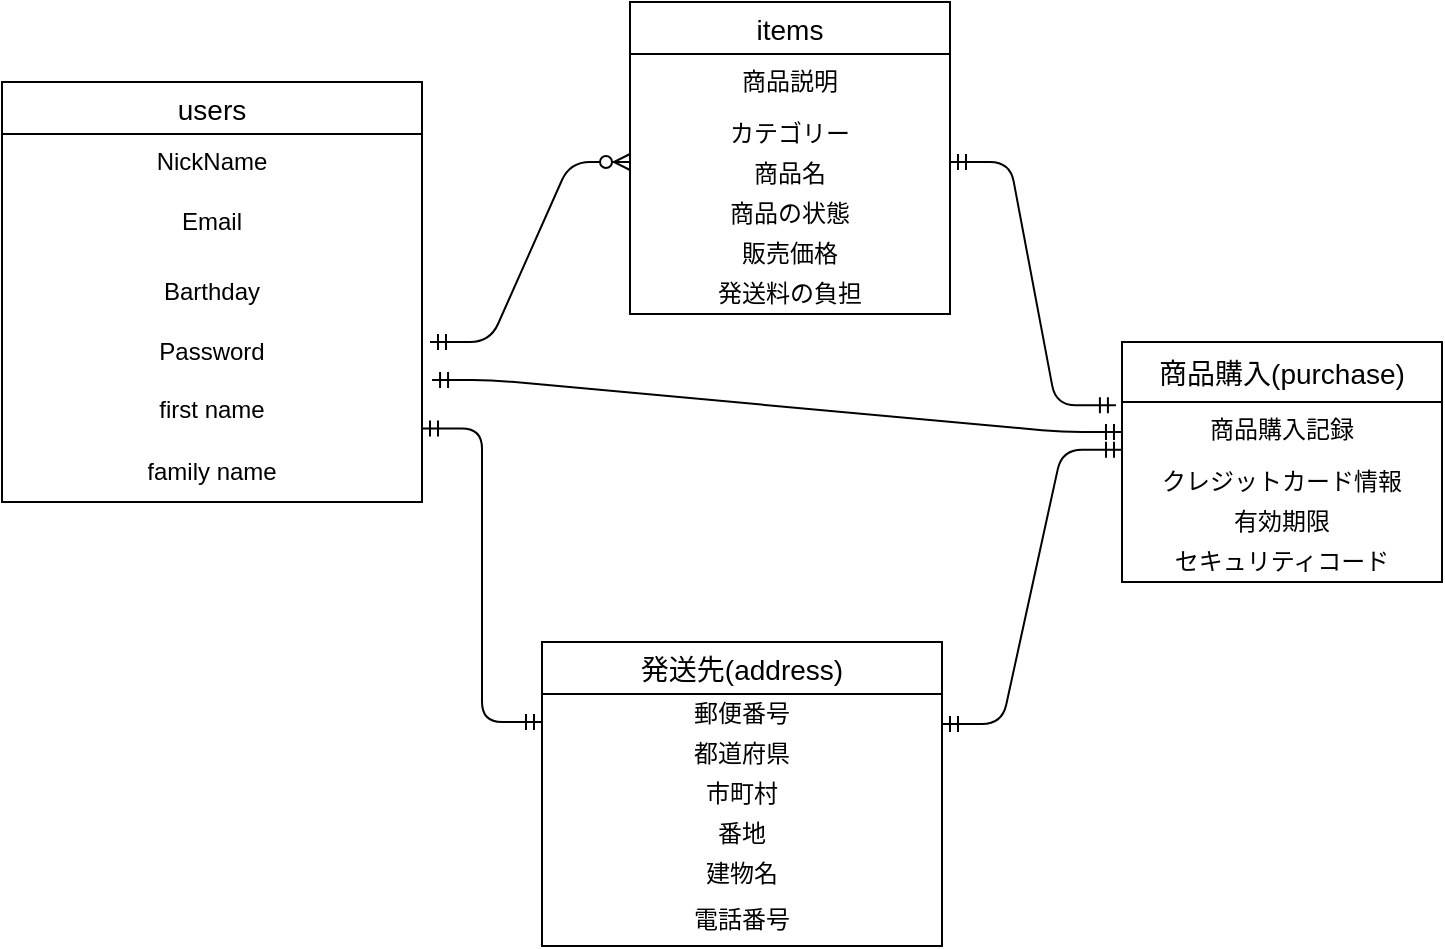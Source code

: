 <mxfile version="13.6.5">
    <diagram id="z4UQGVejiG8ugHENa13I" name="ページ1">
        <mxGraphModel dx="252" dy="579" grid="1" gridSize="10" guides="1" tooltips="1" connect="1" arrows="1" fold="1" page="1" pageScale="1" pageWidth="827" pageHeight="1169" math="0" shadow="0">
            <root>
                <mxCell id="0"/>
                <mxCell id="1" parent="0"/>
                <mxCell id="6" value="users" style="swimlane;fontStyle=0;childLayout=stackLayout;horizontal=1;startSize=26;horizontalStack=0;resizeParent=1;resizeParentMax=0;resizeLast=0;collapsible=1;marginBottom=0;align=center;fontSize=14;" vertex="1" parent="1">
                    <mxGeometry x="20" y="100" width="210" height="210" as="geometry">
                        <mxRectangle x="20" y="100" width="50" height="26" as="alternateBounds"/>
                    </mxGeometry>
                </mxCell>
                <mxCell id="7" value="NickName" style="text;strokeColor=none;fillColor=none;spacingLeft=4;spacingRight=4;overflow=hidden;rotatable=0;points=[[0,0.5],[1,0.5]];portConstraint=eastwest;fontSize=12;align=center;" vertex="1" parent="6">
                    <mxGeometry y="26" width="210" height="30" as="geometry"/>
                </mxCell>
                <mxCell id="8" value="Email" style="text;strokeColor=none;fillColor=none;spacingLeft=4;spacingRight=4;overflow=hidden;rotatable=0;points=[[0,0.5],[1,0.5]];portConstraint=eastwest;fontSize=12;align=center;" vertex="1" parent="6">
                    <mxGeometry y="56" width="210" height="34" as="geometry"/>
                </mxCell>
                <UserObject label="Barthday" placeholders="1" name="Variable" id="16">
                    <mxCell style="text;html=1;strokeColor=none;fillColor=none;align=center;verticalAlign=middle;whiteSpace=wrap;overflow=hidden;" vertex="1" parent="6">
                        <mxGeometry y="90" width="210" height="30" as="geometry"/>
                    </mxCell>
                </UserObject>
                <UserObject label="Password" placeholders="1" name="Variable" id="11">
                    <mxCell style="text;html=1;strokeColor=none;fillColor=none;align=center;verticalAlign=middle;whiteSpace=wrap;overflow=hidden;" vertex="1" parent="6">
                        <mxGeometry y="120" width="210" height="30" as="geometry"/>
                    </mxCell>
                </UserObject>
                <mxCell id="9" value="first name" style="text;strokeColor=none;fillColor=none;spacingLeft=4;spacingRight=4;overflow=hidden;rotatable=0;points=[[0,0.5],[1,0.5]];portConstraint=eastwest;fontSize=12;align=center;" vertex="1" parent="6">
                    <mxGeometry y="150" width="210" height="30" as="geometry"/>
                </mxCell>
                <UserObject label="&lt;span style=&quot;&quot;&gt;family name&lt;/span&gt;" placeholders="1" name="Variable" id="38">
                    <mxCell style="text;html=1;strokeColor=none;fillColor=none;align=center;verticalAlign=middle;whiteSpace=wrap;overflow=hidden;" vertex="1" parent="6">
                        <mxGeometry y="180" width="210" height="30" as="geometry"/>
                    </mxCell>
                </UserObject>
                <mxCell id="17" value="items" style="swimlane;fontStyle=0;childLayout=stackLayout;horizontal=1;startSize=26;horizontalStack=0;resizeParent=1;resizeParentMax=0;resizeLast=0;collapsible=1;marginBottom=0;align=center;fontSize=14;" vertex="1" parent="1">
                    <mxGeometry x="334" y="60" width="160" height="156" as="geometry"/>
                </mxCell>
                <mxCell id="19" value="商品説明" style="text;strokeColor=none;fillColor=none;spacingLeft=4;spacingRight=4;overflow=hidden;rotatable=0;points=[[0,0.5],[1,0.5]];portConstraint=eastwest;fontSize=12;align=center;" vertex="1" parent="17">
                    <mxGeometry y="26" width="160" height="30" as="geometry"/>
                </mxCell>
                <UserObject label="カテゴリー&lt;br&gt;" placeholders="1" name="Variable" id="42">
                    <mxCell style="text;html=1;strokeColor=none;fillColor=none;align=center;verticalAlign=middle;whiteSpace=wrap;overflow=hidden;" vertex="1" parent="17">
                        <mxGeometry y="56" width="160" height="20" as="geometry"/>
                    </mxCell>
                </UserObject>
                <UserObject label="商品名" placeholders="1" name="Variable" id="43">
                    <mxCell style="text;html=1;strokeColor=none;fillColor=none;align=center;verticalAlign=middle;whiteSpace=wrap;overflow=hidden;" vertex="1" parent="17">
                        <mxGeometry y="76" width="160" height="20" as="geometry"/>
                    </mxCell>
                </UserObject>
                <UserObject label="商品の状態" placeholders="1" name="Variable" id="44">
                    <mxCell style="text;html=1;strokeColor=none;fillColor=none;align=center;verticalAlign=middle;whiteSpace=wrap;overflow=hidden;" vertex="1" parent="17">
                        <mxGeometry y="96" width="160" height="20" as="geometry"/>
                    </mxCell>
                </UserObject>
                <UserObject label="販売価格" placeholders="1" name="Variable" id="45">
                    <mxCell style="text;html=1;strokeColor=none;fillColor=none;align=center;verticalAlign=middle;whiteSpace=wrap;overflow=hidden;" vertex="1" parent="17">
                        <mxGeometry y="116" width="160" height="20" as="geometry"/>
                    </mxCell>
                </UserObject>
                <UserObject label="発送料の負担" placeholders="1" name="Variable" id="46">
                    <mxCell style="text;html=1;strokeColor=none;fillColor=none;align=center;verticalAlign=middle;whiteSpace=wrap;overflow=hidden;" vertex="1" parent="17">
                        <mxGeometry y="136" width="160" height="20" as="geometry"/>
                    </mxCell>
                </UserObject>
                <mxCell id="34" value="" style="edgeStyle=entityRelationEdgeStyle;fontSize=12;html=1;endArrow=ERmandOne;startArrow=ERmandOne;entryX=-0.019;entryY=0.054;entryDx=0;entryDy=0;entryPerimeter=0;" edge="1" parent="1" target="22">
                    <mxGeometry width="100" height="100" relative="1" as="geometry">
                        <mxPoint x="494" y="140" as="sourcePoint"/>
                        <mxPoint x="550" y="260" as="targetPoint"/>
                    </mxGeometry>
                </mxCell>
                <mxCell id="35" value="" style="edgeStyle=entityRelationEdgeStyle;fontSize=12;html=1;endArrow=ERmandOne;startArrow=ERmandOne;entryX=0;entryY=0.797;entryDx=0;entryDy=0;entryPerimeter=0;exitX=1;exitY=0.5;exitDx=0;exitDy=0;" edge="1" parent="1" target="22">
                    <mxGeometry width="100" height="100" relative="1" as="geometry">
                        <mxPoint x="490" y="421" as="sourcePoint"/>
                        <mxPoint x="620" y="330" as="targetPoint"/>
                    </mxGeometry>
                </mxCell>
                <mxCell id="25" value="発送先(address)" style="swimlane;fontStyle=0;childLayout=stackLayout;horizontal=1;startSize=26;horizontalStack=0;resizeParent=1;resizeParentMax=0;resizeLast=0;collapsible=1;marginBottom=0;align=center;fontSize=14;" vertex="1" parent="1">
                    <mxGeometry x="290" y="380" width="200" height="152" as="geometry"/>
                </mxCell>
                <UserObject label="郵便番号" placeholders="1" name="Variable" id="52">
                    <mxCell style="text;html=1;strokeColor=none;fillColor=none;align=center;verticalAlign=middle;whiteSpace=wrap;overflow=hidden;" vertex="1" parent="25">
                        <mxGeometry y="26" width="200" height="20" as="geometry"/>
                    </mxCell>
                </UserObject>
                <UserObject label="都道府県" placeholders="1" name="Variable" id="51">
                    <mxCell style="text;html=1;strokeColor=none;fillColor=none;align=center;verticalAlign=middle;whiteSpace=wrap;overflow=hidden;" vertex="1" parent="25">
                        <mxGeometry y="46" width="200" height="20" as="geometry"/>
                    </mxCell>
                </UserObject>
                <UserObject label="市町村" placeholders="1" name="Variable" id="57">
                    <mxCell style="text;html=1;strokeColor=none;fillColor=none;align=center;verticalAlign=middle;whiteSpace=wrap;overflow=hidden;" vertex="1" parent="25">
                        <mxGeometry y="66" width="200" height="20" as="geometry"/>
                    </mxCell>
                </UserObject>
                <UserObject label="番地" placeholders="1" name="Variable" id="53">
                    <mxCell style="text;html=1;strokeColor=none;fillColor=none;align=center;verticalAlign=middle;whiteSpace=wrap;overflow=hidden;" vertex="1" parent="25">
                        <mxGeometry y="86" width="200" height="20" as="geometry"/>
                    </mxCell>
                </UserObject>
                <UserObject label="建物名" placeholders="1" name="Variable" id="54">
                    <mxCell style="text;html=1;strokeColor=none;fillColor=none;align=center;verticalAlign=middle;whiteSpace=wrap;overflow=hidden;" vertex="1" parent="25">
                        <mxGeometry y="106" width="200" height="20" as="geometry"/>
                    </mxCell>
                </UserObject>
                <UserObject label="電話番号" placeholders="1" name="Variable" id="50">
                    <mxCell style="text;html=1;strokeColor=none;fillColor=none;align=center;verticalAlign=middle;whiteSpace=wrap;overflow=hidden;" vertex="1" parent="25">
                        <mxGeometry y="126" width="200" height="26" as="geometry"/>
                    </mxCell>
                </UserObject>
                <mxCell id="21" value="商品購入(purchase)" style="swimlane;fontStyle=0;childLayout=stackLayout;horizontal=1;startSize=30;horizontalStack=0;resizeParent=1;resizeParentMax=0;resizeLast=0;collapsible=1;marginBottom=0;align=center;fontSize=14;" vertex="1" parent="1">
                    <mxGeometry x="580" y="230" width="160" height="120" as="geometry"/>
                </mxCell>
                <mxCell id="22" value="商品購入記録" style="text;strokeColor=none;fillColor=none;spacingLeft=4;spacingRight=4;overflow=hidden;rotatable=0;points=[[0,0.5],[1,0.5]];portConstraint=eastwest;fontSize=12;align=center;" vertex="1" parent="21">
                    <mxGeometry y="30" width="160" height="30" as="geometry"/>
                </mxCell>
                <UserObject label="クレジットカード情報" placeholders="1" name="Variable" id="49">
                    <mxCell style="text;html=1;strokeColor=none;fillColor=none;align=center;verticalAlign=middle;whiteSpace=wrap;overflow=hidden;" vertex="1" parent="21">
                        <mxGeometry y="60" width="160" height="20" as="geometry"/>
                    </mxCell>
                </UserObject>
                <UserObject label="有効期限" placeholders="1" name="Variable" id="48">
                    <mxCell style="text;html=1;strokeColor=none;fillColor=none;align=center;verticalAlign=middle;whiteSpace=wrap;overflow=hidden;" vertex="1" parent="21">
                        <mxGeometry y="80" width="160" height="20" as="geometry"/>
                    </mxCell>
                </UserObject>
                <UserObject label="セキュリティコード" placeholders="1" name="Variable" id="47">
                    <mxCell style="text;html=1;strokeColor=none;fillColor=none;align=center;verticalAlign=middle;whiteSpace=wrap;overflow=hidden;" vertex="1" parent="21">
                        <mxGeometry y="100" width="160" height="20" as="geometry"/>
                    </mxCell>
                </UserObject>
                <mxCell id="36" value="" style="edgeStyle=entityRelationEdgeStyle;fontSize=12;html=1;endArrow=ERmandOne;startArrow=ERmandOne;exitX=1;exitY=0.775;exitDx=0;exitDy=0;exitPerimeter=0;" edge="1" parent="1" source="9">
                    <mxGeometry width="100" height="100" relative="1" as="geometry">
                        <mxPoint x="235" y="284" as="sourcePoint"/>
                        <mxPoint x="290" y="420" as="targetPoint"/>
                    </mxGeometry>
                </mxCell>
                <mxCell id="37" value="" style="edgeStyle=entityRelationEdgeStyle;fontSize=12;html=1;endArrow=ERzeroToMany;startArrow=ERmandOne;" edge="1" parent="1">
                    <mxGeometry width="100" height="100" relative="1" as="geometry">
                        <mxPoint x="234" y="230" as="sourcePoint"/>
                        <mxPoint x="334" y="140" as="targetPoint"/>
                    </mxGeometry>
                </mxCell>
                <mxCell id="56" value="" style="edgeStyle=entityRelationEdgeStyle;fontSize=12;html=1;endArrow=ERmandOne;startArrow=ERmandOne;exitX=1.024;exitY=-0.033;exitDx=0;exitDy=0;exitPerimeter=0;entryX=0;entryY=0.5;entryDx=0;entryDy=0;" edge="1" parent="1" source="9" target="22">
                    <mxGeometry width="100" height="100" relative="1" as="geometry">
                        <mxPoint x="340" y="380" as="sourcePoint"/>
                        <mxPoint x="440" y="280" as="targetPoint"/>
                    </mxGeometry>
                </mxCell>
            </root>
        </mxGraphModel>
    </diagram>
</mxfile>